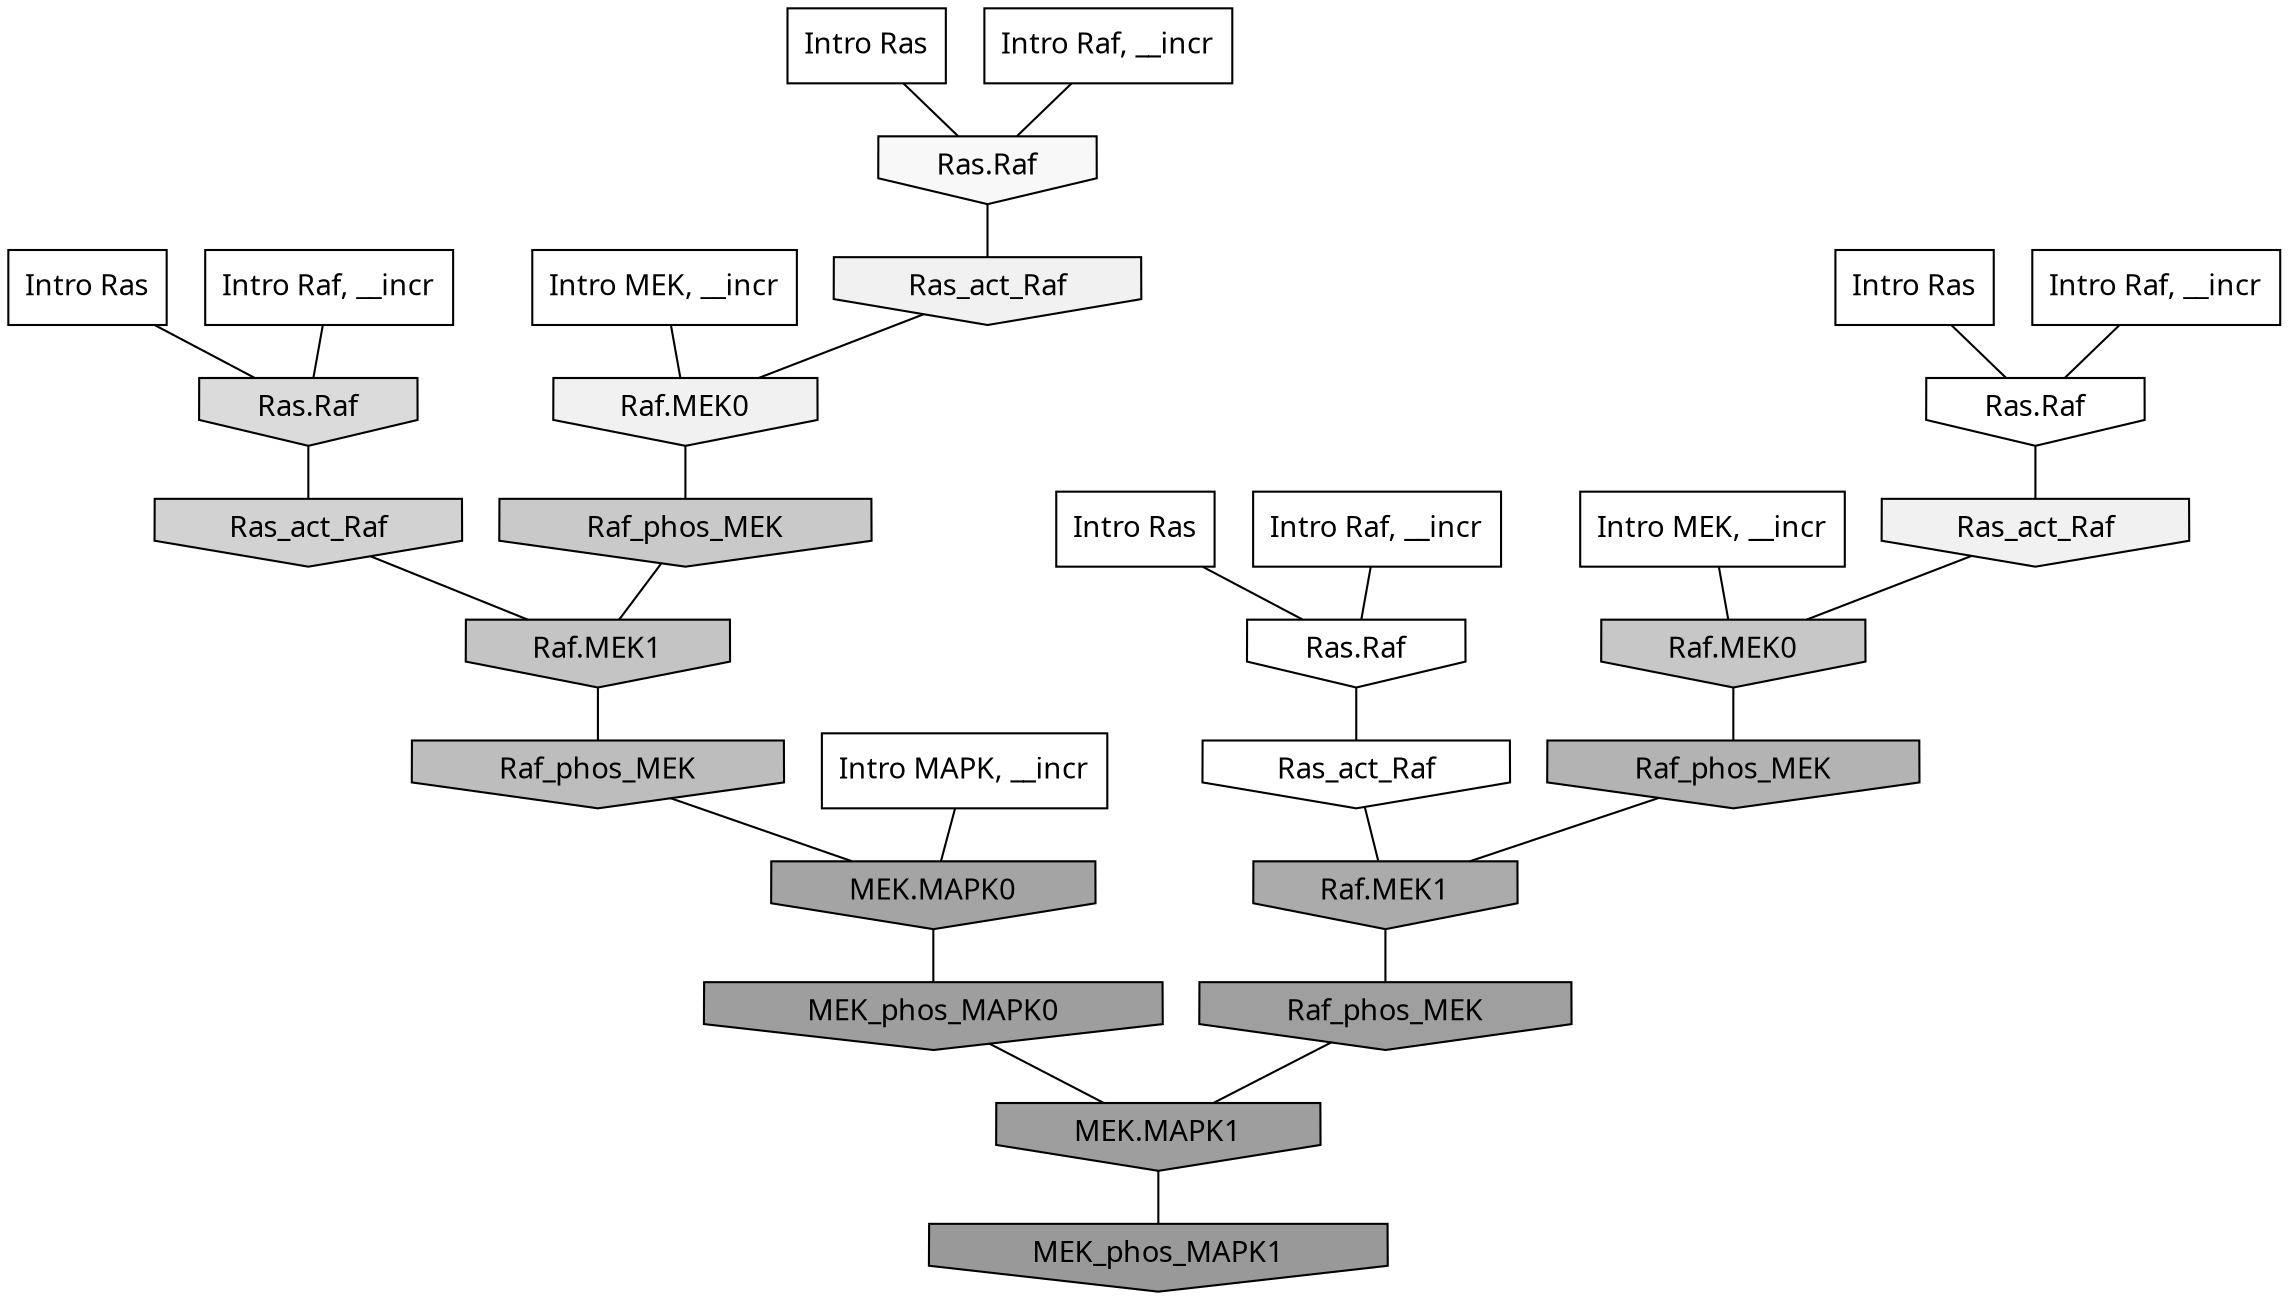 digraph G{
  rankdir="TB";
  ranksep=0.30;
  node [fontname="CMU Serif"];
  edge [fontname="CMU Serif"];
  
  25 [label="Intro Ras", shape=rectangle, style=filled, fillcolor="0.000 0.000 1.000"]
  
  62 [label="Intro Ras", shape=rectangle, style=filled, fillcolor="0.000 0.000 1.000"]
  
  76 [label="Intro Ras", shape=rectangle, style=filled, fillcolor="0.000 0.000 1.000"]
  
  99 [label="Intro Ras", shape=rectangle, style=filled, fillcolor="0.000 0.000 1.000"]
  
  265 [label="Intro Raf, __incr", shape=rectangle, style=filled, fillcolor="0.000 0.000 1.000"]
  
  436 [label="Intro Raf, __incr", shape=rectangle, style=filled, fillcolor="0.000 0.000 1.000"]
  
  462 [label="Intro Raf, __incr", shape=rectangle, style=filled, fillcolor="0.000 0.000 1.000"]
  
  639 [label="Intro Raf, __incr", shape=rectangle, style=filled, fillcolor="0.000 0.000 1.000"]
  
  1183 [label="Intro MEK, __incr", shape=rectangle, style=filled, fillcolor="0.000 0.000 1.000"]
  
  1375 [label="Intro MEK, __incr", shape=rectangle, style=filled, fillcolor="0.000 0.000 1.000"]
  
  2594 [label="Intro MAPK, __incr", shape=rectangle, style=filled, fillcolor="0.000 0.000 1.000"]
  
  3254 [label="Ras.Raf", shape=invhouse, style=filled, fillcolor="0.000 0.000 1.000"]
  
  3311 [label="Ras.Raf", shape=invhouse, style=filled, fillcolor="0.000 0.000 0.999"]
  
  3312 [label="Ras_act_Raf", shape=invhouse, style=filled, fillcolor="0.000 0.000 0.999"]
  
  3526 [label="Ras.Raf", shape=invhouse, style=filled, fillcolor="0.000 0.000 0.969"]
  
  3823 [label="Ras_act_Raf", shape=invhouse, style=filled, fillcolor="0.000 0.000 0.943"]
  
  3845 [label="Ras_act_Raf", shape=invhouse, style=filled, fillcolor="0.000 0.000 0.942"]
  
  3848 [label="Raf.MEK0", shape=invhouse, style=filled, fillcolor="0.000 0.000 0.942"]
  
  5292 [label="Ras.Raf", shape=invhouse, style=filled, fillcolor="0.000 0.000 0.859"]
  
  6044 [label="Ras_act_Raf", shape=invhouse, style=filled, fillcolor="0.000 0.000 0.821"]
  
  6970 [label="Raf_phos_MEK", shape=invhouse, style=filled, fillcolor="0.000 0.000 0.787"]
  
  7223 [label="Raf.MEK0", shape=invhouse, style=filled, fillcolor="0.000 0.000 0.780"]
  
  7691 [label="Raf.MEK1", shape=invhouse, style=filled, fillcolor="0.000 0.000 0.767"]
  
  8570 [label="Raf_phos_MEK", shape=invhouse, style=filled, fillcolor="0.000 0.000 0.742"]
  
  10441 [label="Raf_phos_MEK", shape=invhouse, style=filled, fillcolor="0.000 0.000 0.702"]
  
  12436 [label="Raf.MEK1", shape=invhouse, style=filled, fillcolor="0.000 0.000 0.669"]
  
  14263 [label="MEK.MAPK0", shape=invhouse, style=filled, fillcolor="0.000 0.000 0.644"]
  
  15625 [label="Raf_phos_MEK", shape=invhouse, style=filled, fillcolor="0.000 0.000 0.625"]
  
  16051 [label="MEK_phos_MAPK0", shape=invhouse, style=filled, fillcolor="0.000 0.000 0.618"]
  
  16054 [label="MEK.MAPK1", shape=invhouse, style=filled, fillcolor="0.000 0.000 0.618"]
  
  16841 [label="MEK_phos_MAPK1", shape=invhouse, style=filled, fillcolor="0.000 0.000 0.600"]
  
  
  16054 -> 16841 [dir=none, color="0.000 0.000 0.000"] 
  16051 -> 16054 [dir=none, color="0.000 0.000 0.000"] 
  15625 -> 16054 [dir=none, color="0.000 0.000 0.000"] 
  14263 -> 16051 [dir=none, color="0.000 0.000 0.000"] 
  12436 -> 15625 [dir=none, color="0.000 0.000 0.000"] 
  10441 -> 12436 [dir=none, color="0.000 0.000 0.000"] 
  8570 -> 14263 [dir=none, color="0.000 0.000 0.000"] 
  7691 -> 8570 [dir=none, color="0.000 0.000 0.000"] 
  7223 -> 10441 [dir=none, color="0.000 0.000 0.000"] 
  6970 -> 7691 [dir=none, color="0.000 0.000 0.000"] 
  6044 -> 7691 [dir=none, color="0.000 0.000 0.000"] 
  5292 -> 6044 [dir=none, color="0.000 0.000 0.000"] 
  3848 -> 6970 [dir=none, color="0.000 0.000 0.000"] 
  3845 -> 3848 [dir=none, color="0.000 0.000 0.000"] 
  3823 -> 7223 [dir=none, color="0.000 0.000 0.000"] 
  3526 -> 3845 [dir=none, color="0.000 0.000 0.000"] 
  3312 -> 12436 [dir=none, color="0.000 0.000 0.000"] 
  3311 -> 3312 [dir=none, color="0.000 0.000 0.000"] 
  3254 -> 3823 [dir=none, color="0.000 0.000 0.000"] 
  2594 -> 14263 [dir=none, color="0.000 0.000 0.000"] 
  1375 -> 7223 [dir=none, color="0.000 0.000 0.000"] 
  1183 -> 3848 [dir=none, color="0.000 0.000 0.000"] 
  639 -> 3254 [dir=none, color="0.000 0.000 0.000"] 
  462 -> 3311 [dir=none, color="0.000 0.000 0.000"] 
  436 -> 3526 [dir=none, color="0.000 0.000 0.000"] 
  265 -> 5292 [dir=none, color="0.000 0.000 0.000"] 
  99 -> 3311 [dir=none, color="0.000 0.000 0.000"] 
  76 -> 3254 [dir=none, color="0.000 0.000 0.000"] 
  62 -> 3526 [dir=none, color="0.000 0.000 0.000"] 
  25 -> 5292 [dir=none, color="0.000 0.000 0.000"] 
  
  }
